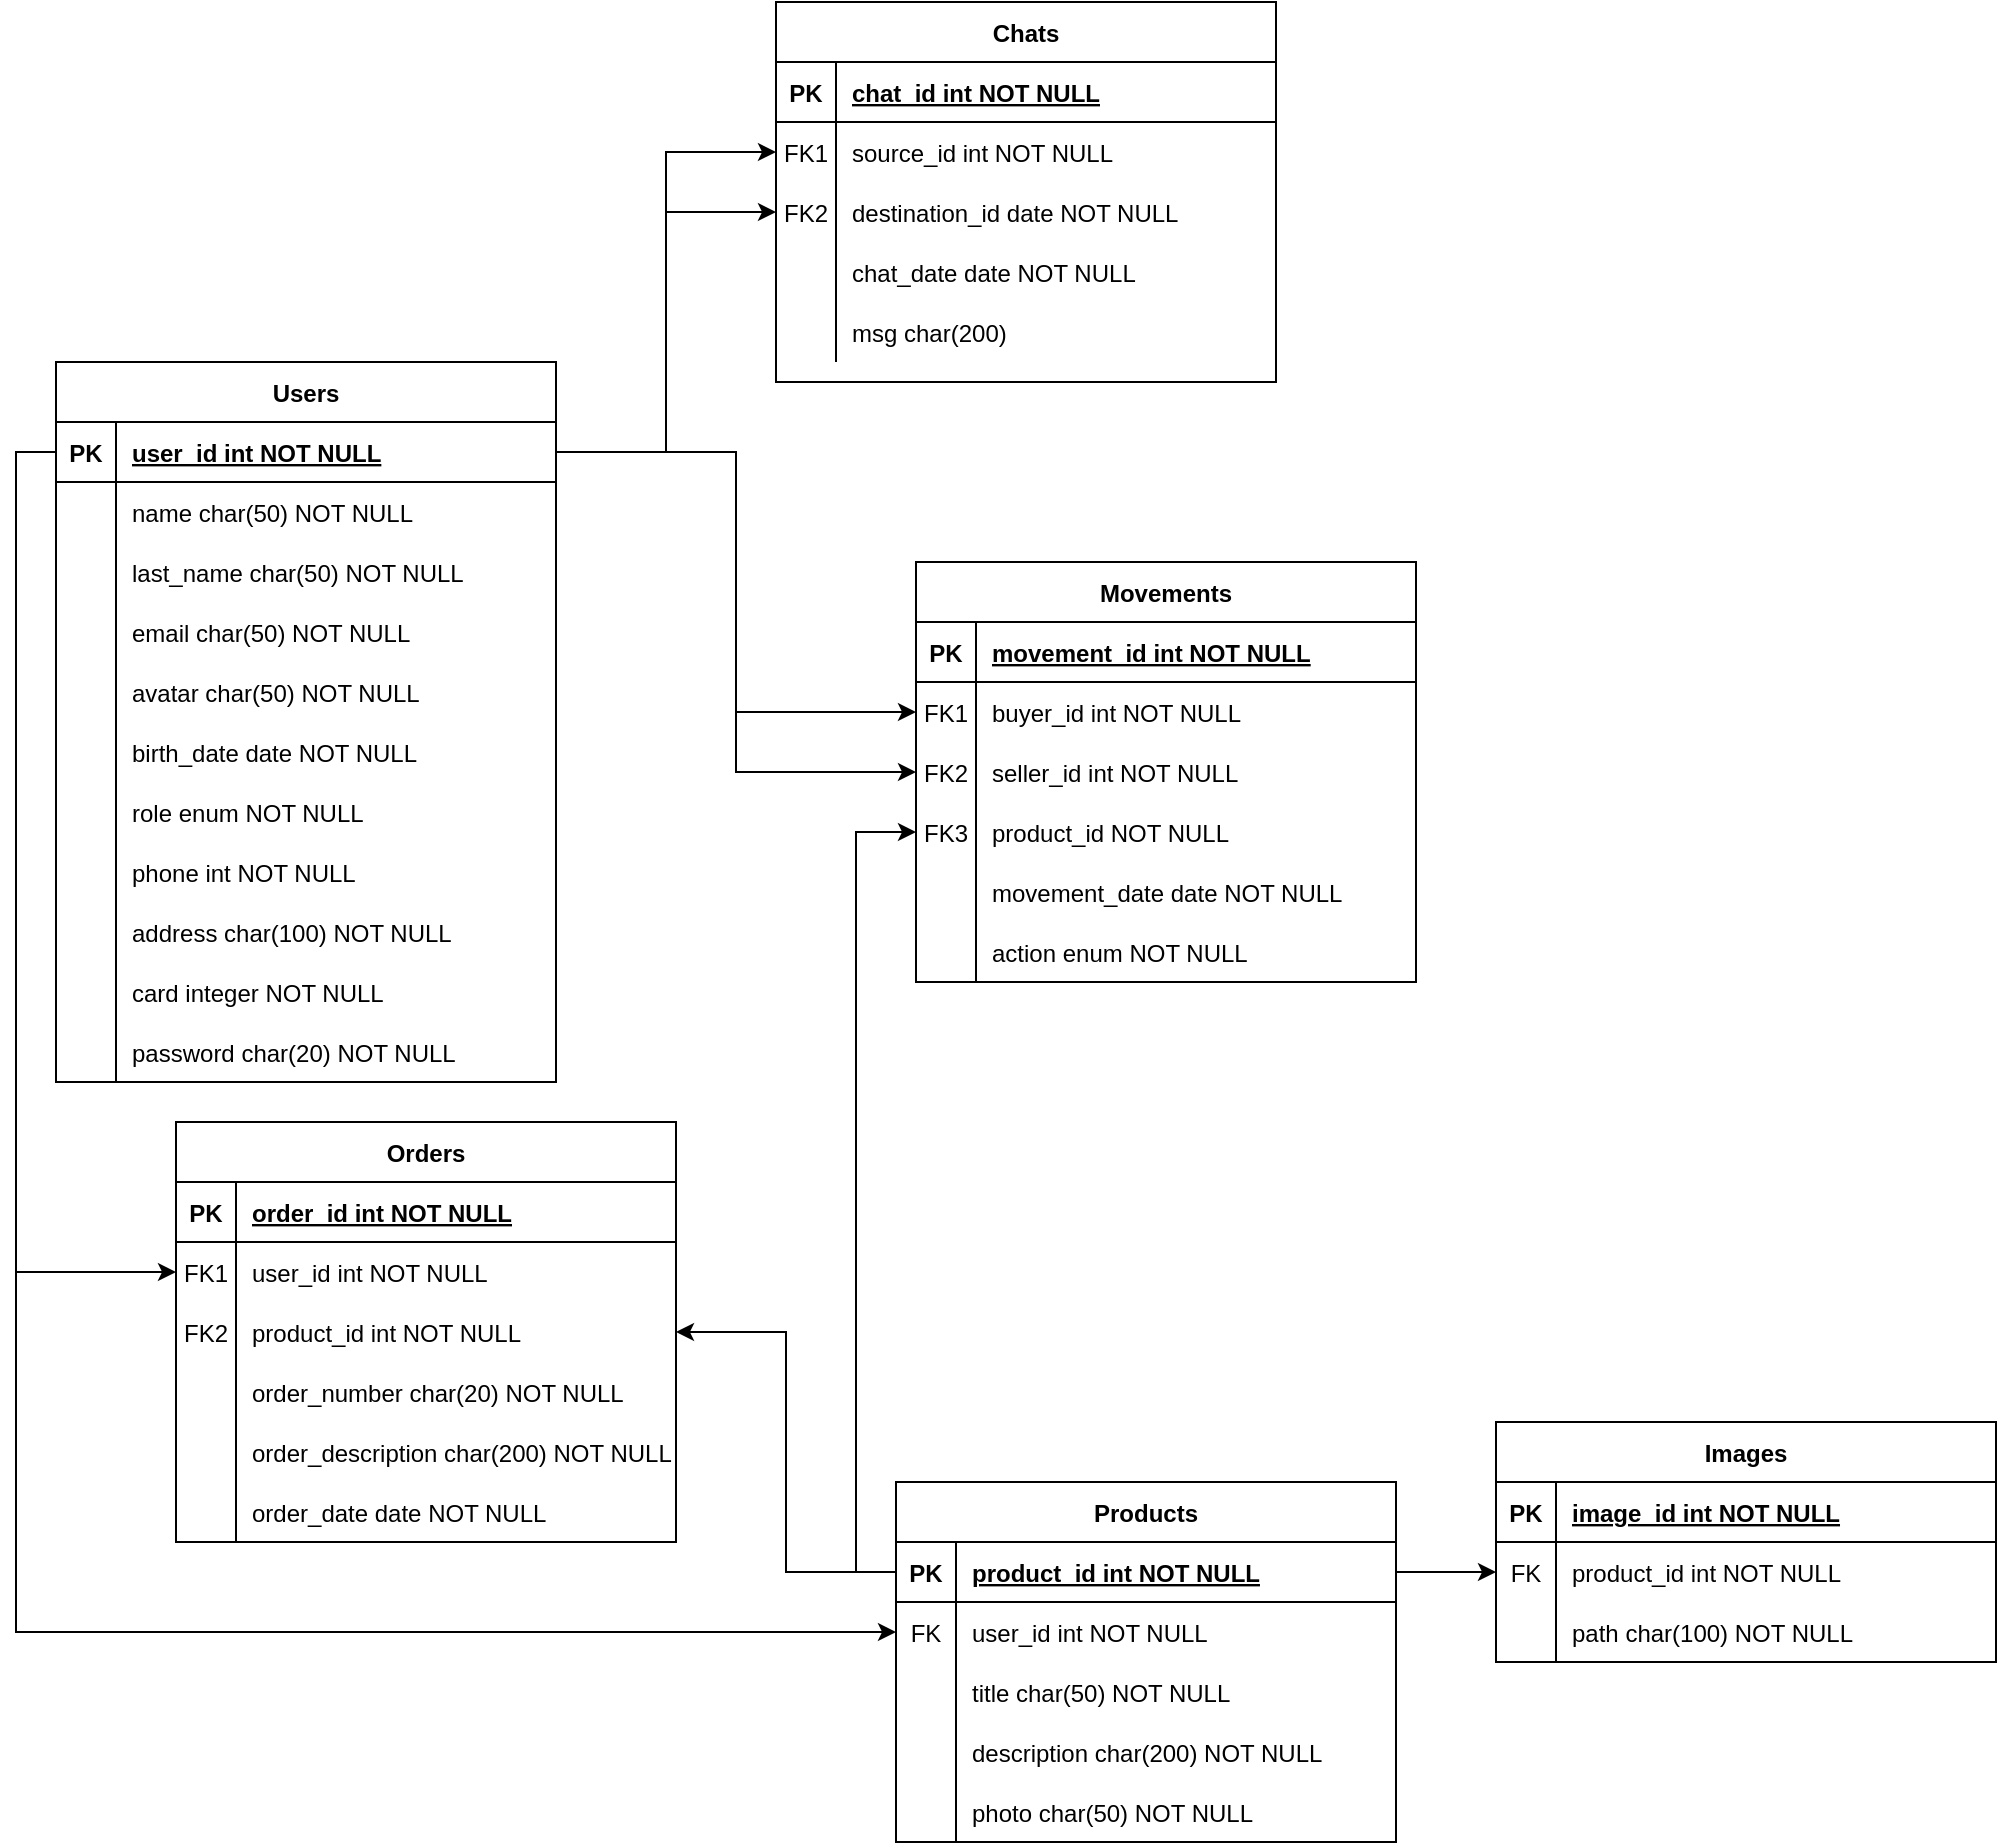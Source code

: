 <mxfile version="14.2.4" type="device"><diagram id="R2lEEEUBdFMjLlhIrx00" name="Page-1"><mxGraphModel dx="1323" dy="659" grid="1" gridSize="10" guides="1" tooltips="1" connect="1" arrows="1" fold="1" page="1" pageScale="1" pageWidth="850" pageHeight="1100" math="0" shadow="0" extFonts="Permanent Marker^https://fonts.googleapis.com/css?family=Permanent+Marker"><root><mxCell id="0"/><mxCell id="1" parent="0"/><mxCell id="C-vyLk0tnHw3VtMMgP7b-2" value="Chats" style="shape=table;startSize=30;container=1;collapsible=1;childLayout=tableLayout;fixedRows=1;rowLines=0;fontStyle=1;align=center;resizeLast=1;" parent="1" vertex="1"><mxGeometry x="400" y="70" width="250" height="190" as="geometry"/></mxCell><mxCell id="C-vyLk0tnHw3VtMMgP7b-3" value="" style="shape=partialRectangle;collapsible=0;dropTarget=0;pointerEvents=0;fillColor=none;points=[[0,0.5],[1,0.5]];portConstraint=eastwest;top=0;left=0;right=0;bottom=1;" parent="C-vyLk0tnHw3VtMMgP7b-2" vertex="1"><mxGeometry y="30" width="250" height="30" as="geometry"/></mxCell><mxCell id="C-vyLk0tnHw3VtMMgP7b-4" value="PK" style="shape=partialRectangle;overflow=hidden;connectable=0;fillColor=none;top=0;left=0;bottom=0;right=0;fontStyle=1;" parent="C-vyLk0tnHw3VtMMgP7b-3" vertex="1"><mxGeometry width="30" height="30" as="geometry"/></mxCell><mxCell id="C-vyLk0tnHw3VtMMgP7b-5" value="chat_id int NOT NULL " style="shape=partialRectangle;overflow=hidden;connectable=0;fillColor=none;top=0;left=0;bottom=0;right=0;align=left;spacingLeft=6;fontStyle=5;" parent="C-vyLk0tnHw3VtMMgP7b-3" vertex="1"><mxGeometry x="30" width="220" height="30" as="geometry"/></mxCell><mxCell id="C-vyLk0tnHw3VtMMgP7b-6" value="" style="shape=partialRectangle;collapsible=0;dropTarget=0;pointerEvents=0;fillColor=none;points=[[0,0.5],[1,0.5]];portConstraint=eastwest;top=0;left=0;right=0;bottom=0;" parent="C-vyLk0tnHw3VtMMgP7b-2" vertex="1"><mxGeometry y="60" width="250" height="30" as="geometry"/></mxCell><mxCell id="C-vyLk0tnHw3VtMMgP7b-7" value="FK1" style="shape=partialRectangle;overflow=hidden;connectable=0;fillColor=none;top=0;left=0;bottom=0;right=0;" parent="C-vyLk0tnHw3VtMMgP7b-6" vertex="1"><mxGeometry width="30" height="30" as="geometry"/></mxCell><mxCell id="C-vyLk0tnHw3VtMMgP7b-8" value="source_id int NOT NULL" style="shape=partialRectangle;overflow=hidden;connectable=0;fillColor=none;top=0;left=0;bottom=0;right=0;align=left;spacingLeft=6;" parent="C-vyLk0tnHw3VtMMgP7b-6" vertex="1"><mxGeometry x="30" width="220" height="30" as="geometry"/></mxCell><mxCell id="C-vyLk0tnHw3VtMMgP7b-9" value="" style="shape=partialRectangle;collapsible=0;dropTarget=0;pointerEvents=0;fillColor=none;points=[[0,0.5],[1,0.5]];portConstraint=eastwest;top=0;left=0;right=0;bottom=0;" parent="C-vyLk0tnHw3VtMMgP7b-2" vertex="1"><mxGeometry y="90" width="250" height="30" as="geometry"/></mxCell><mxCell id="C-vyLk0tnHw3VtMMgP7b-10" value="FK2" style="shape=partialRectangle;overflow=hidden;connectable=0;fillColor=none;top=0;left=0;bottom=0;right=0;" parent="C-vyLk0tnHw3VtMMgP7b-9" vertex="1"><mxGeometry width="30" height="30" as="geometry"/></mxCell><mxCell id="C-vyLk0tnHw3VtMMgP7b-11" value="destination_id date NOT NULL" style="shape=partialRectangle;overflow=hidden;connectable=0;fillColor=none;top=0;left=0;bottom=0;right=0;align=left;spacingLeft=6;" parent="C-vyLk0tnHw3VtMMgP7b-9" vertex="1"><mxGeometry x="30" width="220" height="30" as="geometry"/></mxCell><mxCell id="kDUEbpGGNXqmayILYHnM-14" style="shape=partialRectangle;collapsible=0;dropTarget=0;pointerEvents=0;fillColor=none;points=[[0,0.5],[1,0.5]];portConstraint=eastwest;top=0;left=0;right=0;bottom=0;" parent="C-vyLk0tnHw3VtMMgP7b-2" vertex="1"><mxGeometry y="120" width="250" height="30" as="geometry"/></mxCell><mxCell id="kDUEbpGGNXqmayILYHnM-15" style="shape=partialRectangle;overflow=hidden;connectable=0;fillColor=none;top=0;left=0;bottom=0;right=0;" parent="kDUEbpGGNXqmayILYHnM-14" vertex="1"><mxGeometry width="30" height="30" as="geometry"/></mxCell><mxCell id="kDUEbpGGNXqmayILYHnM-16" value="chat_date date NOT NULL" style="shape=partialRectangle;overflow=hidden;connectable=0;fillColor=none;top=0;left=0;bottom=0;right=0;align=left;spacingLeft=6;" parent="kDUEbpGGNXqmayILYHnM-14" vertex="1"><mxGeometry x="30" width="220" height="30" as="geometry"/></mxCell><mxCell id="kDUEbpGGNXqmayILYHnM-17" style="shape=partialRectangle;collapsible=0;dropTarget=0;pointerEvents=0;fillColor=none;points=[[0,0.5],[1,0.5]];portConstraint=eastwest;top=0;left=0;right=0;bottom=0;" parent="C-vyLk0tnHw3VtMMgP7b-2" vertex="1"><mxGeometry y="150" width="250" height="30" as="geometry"/></mxCell><mxCell id="kDUEbpGGNXqmayILYHnM-18" style="shape=partialRectangle;overflow=hidden;connectable=0;fillColor=none;top=0;left=0;bottom=0;right=0;" parent="kDUEbpGGNXqmayILYHnM-17" vertex="1"><mxGeometry width="30" height="30" as="geometry"/></mxCell><mxCell id="kDUEbpGGNXqmayILYHnM-19" value="msg char(200)" style="shape=partialRectangle;overflow=hidden;connectable=0;fillColor=none;top=0;left=0;bottom=0;right=0;align=left;spacingLeft=6;" parent="kDUEbpGGNXqmayILYHnM-17" vertex="1"><mxGeometry x="30" width="220" height="30" as="geometry"/></mxCell><mxCell id="C-vyLk0tnHw3VtMMgP7b-23" value="Users" style="shape=table;startSize=30;container=1;collapsible=1;childLayout=tableLayout;fixedRows=1;rowLines=0;fontStyle=1;align=center;resizeLast=1;" parent="1" vertex="1"><mxGeometry x="40" y="250" width="250" height="360" as="geometry"/></mxCell><mxCell id="C-vyLk0tnHw3VtMMgP7b-24" value="" style="shape=partialRectangle;collapsible=0;dropTarget=0;pointerEvents=0;fillColor=none;points=[[0,0.5],[1,0.5]];portConstraint=eastwest;top=0;left=0;right=0;bottom=1;" parent="C-vyLk0tnHw3VtMMgP7b-23" vertex="1"><mxGeometry y="30" width="250" height="30" as="geometry"/></mxCell><mxCell id="C-vyLk0tnHw3VtMMgP7b-25" value="PK" style="shape=partialRectangle;overflow=hidden;connectable=0;fillColor=none;top=0;left=0;bottom=0;right=0;fontStyle=1;" parent="C-vyLk0tnHw3VtMMgP7b-24" vertex="1"><mxGeometry width="30" height="30" as="geometry"/></mxCell><mxCell id="C-vyLk0tnHw3VtMMgP7b-26" value="user_id int NOT NULL " style="shape=partialRectangle;overflow=hidden;connectable=0;fillColor=none;top=0;left=0;bottom=0;right=0;align=left;spacingLeft=6;fontStyle=5;" parent="C-vyLk0tnHw3VtMMgP7b-24" vertex="1"><mxGeometry x="30" width="220" height="30" as="geometry"/></mxCell><mxCell id="C-vyLk0tnHw3VtMMgP7b-27" value="" style="shape=partialRectangle;collapsible=0;dropTarget=0;pointerEvents=0;fillColor=none;points=[[0,0.5],[1,0.5]];portConstraint=eastwest;top=0;left=0;right=0;bottom=0;" parent="C-vyLk0tnHw3VtMMgP7b-23" vertex="1"><mxGeometry y="60" width="250" height="30" as="geometry"/></mxCell><mxCell id="C-vyLk0tnHw3VtMMgP7b-28" value="" style="shape=partialRectangle;overflow=hidden;connectable=0;fillColor=none;top=0;left=0;bottom=0;right=0;" parent="C-vyLk0tnHw3VtMMgP7b-27" vertex="1"><mxGeometry width="30" height="30" as="geometry"/></mxCell><mxCell id="C-vyLk0tnHw3VtMMgP7b-29" value="name char(50) NOT NULL" style="shape=partialRectangle;overflow=hidden;connectable=0;fillColor=none;top=0;left=0;bottom=0;right=0;align=left;spacingLeft=6;" parent="C-vyLk0tnHw3VtMMgP7b-27" vertex="1"><mxGeometry x="30" width="220" height="30" as="geometry"/></mxCell><mxCell id="kDUEbpGGNXqmayILYHnM-2" style="shape=partialRectangle;collapsible=0;dropTarget=0;pointerEvents=0;fillColor=none;points=[[0,0.5],[1,0.5]];portConstraint=eastwest;top=0;left=0;right=0;bottom=0;" parent="C-vyLk0tnHw3VtMMgP7b-23" vertex="1"><mxGeometry y="90" width="250" height="30" as="geometry"/></mxCell><mxCell id="kDUEbpGGNXqmayILYHnM-3" style="shape=partialRectangle;overflow=hidden;connectable=0;fillColor=none;top=0;left=0;bottom=0;right=0;" parent="kDUEbpGGNXqmayILYHnM-2" vertex="1"><mxGeometry width="30" height="30" as="geometry"/></mxCell><mxCell id="kDUEbpGGNXqmayILYHnM-4" value="last_name char(50) NOT NULL" style="shape=partialRectangle;overflow=hidden;connectable=0;fillColor=none;top=0;left=0;bottom=0;right=0;align=left;spacingLeft=6;" parent="kDUEbpGGNXqmayILYHnM-2" vertex="1"><mxGeometry x="30" width="220" height="30" as="geometry"/></mxCell><mxCell id="kDUEbpGGNXqmayILYHnM-5" style="shape=partialRectangle;collapsible=0;dropTarget=0;pointerEvents=0;fillColor=none;points=[[0,0.5],[1,0.5]];portConstraint=eastwest;top=0;left=0;right=0;bottom=0;" parent="C-vyLk0tnHw3VtMMgP7b-23" vertex="1"><mxGeometry y="120" width="250" height="30" as="geometry"/></mxCell><mxCell id="kDUEbpGGNXqmayILYHnM-6" style="shape=partialRectangle;overflow=hidden;connectable=0;fillColor=none;top=0;left=0;bottom=0;right=0;" parent="kDUEbpGGNXqmayILYHnM-5" vertex="1"><mxGeometry width="30" height="30" as="geometry"/></mxCell><mxCell id="kDUEbpGGNXqmayILYHnM-7" value="email char(50) NOT NULL" style="shape=partialRectangle;overflow=hidden;connectable=0;fillColor=none;top=0;left=0;bottom=0;right=0;align=left;spacingLeft=6;" parent="kDUEbpGGNXqmayILYHnM-5" vertex="1"><mxGeometry x="30" width="220" height="30" as="geometry"/></mxCell><mxCell id="kDUEbpGGNXqmayILYHnM-8" style="shape=partialRectangle;collapsible=0;dropTarget=0;pointerEvents=0;fillColor=none;points=[[0,0.5],[1,0.5]];portConstraint=eastwest;top=0;left=0;right=0;bottom=0;" parent="C-vyLk0tnHw3VtMMgP7b-23" vertex="1"><mxGeometry y="150" width="250" height="30" as="geometry"/></mxCell><mxCell id="kDUEbpGGNXqmayILYHnM-9" style="shape=partialRectangle;overflow=hidden;connectable=0;fillColor=none;top=0;left=0;bottom=0;right=0;" parent="kDUEbpGGNXqmayILYHnM-8" vertex="1"><mxGeometry width="30" height="30" as="geometry"/></mxCell><mxCell id="kDUEbpGGNXqmayILYHnM-10" value="avatar char(50) NOT NULL" style="shape=partialRectangle;overflow=hidden;connectable=0;fillColor=none;top=0;left=0;bottom=0;right=0;align=left;spacingLeft=6;" parent="kDUEbpGGNXqmayILYHnM-8" vertex="1"><mxGeometry x="30" width="220" height="30" as="geometry"/></mxCell><mxCell id="kDUEbpGGNXqmayILYHnM-11" style="shape=partialRectangle;collapsible=0;dropTarget=0;pointerEvents=0;fillColor=none;points=[[0,0.5],[1,0.5]];portConstraint=eastwest;top=0;left=0;right=0;bottom=0;" parent="C-vyLk0tnHw3VtMMgP7b-23" vertex="1"><mxGeometry y="180" width="250" height="30" as="geometry"/></mxCell><mxCell id="kDUEbpGGNXqmayILYHnM-12" style="shape=partialRectangle;overflow=hidden;connectable=0;fillColor=none;top=0;left=0;bottom=0;right=0;" parent="kDUEbpGGNXqmayILYHnM-11" vertex="1"><mxGeometry width="30" height="30" as="geometry"/></mxCell><mxCell id="kDUEbpGGNXqmayILYHnM-13" value="birth_date date NOT NULL" style="shape=partialRectangle;overflow=hidden;connectable=0;fillColor=none;top=0;left=0;bottom=0;right=0;align=left;spacingLeft=6;" parent="kDUEbpGGNXqmayILYHnM-11" vertex="1"><mxGeometry x="30" width="220" height="30" as="geometry"/></mxCell><mxCell id="BR63facf-EfIwA4CWEsj-1" style="shape=partialRectangle;collapsible=0;dropTarget=0;pointerEvents=0;fillColor=none;points=[[0,0.5],[1,0.5]];portConstraint=eastwest;top=0;left=0;right=0;bottom=0;" parent="C-vyLk0tnHw3VtMMgP7b-23" vertex="1"><mxGeometry y="210" width="250" height="30" as="geometry"/></mxCell><mxCell id="BR63facf-EfIwA4CWEsj-2" style="shape=partialRectangle;overflow=hidden;connectable=0;fillColor=none;top=0;left=0;bottom=0;right=0;" parent="BR63facf-EfIwA4CWEsj-1" vertex="1"><mxGeometry width="30" height="30" as="geometry"/></mxCell><mxCell id="BR63facf-EfIwA4CWEsj-3" value="role enum NOT NULL" style="shape=partialRectangle;overflow=hidden;connectable=0;fillColor=none;top=0;left=0;bottom=0;right=0;align=left;spacingLeft=6;" parent="BR63facf-EfIwA4CWEsj-1" vertex="1"><mxGeometry x="30" width="220" height="30" as="geometry"/></mxCell><mxCell id="BR63facf-EfIwA4CWEsj-4" style="shape=partialRectangle;collapsible=0;dropTarget=0;pointerEvents=0;fillColor=none;points=[[0,0.5],[1,0.5]];portConstraint=eastwest;top=0;left=0;right=0;bottom=0;" parent="C-vyLk0tnHw3VtMMgP7b-23" vertex="1"><mxGeometry y="240" width="250" height="30" as="geometry"/></mxCell><mxCell id="BR63facf-EfIwA4CWEsj-5" style="shape=partialRectangle;overflow=hidden;connectable=0;fillColor=none;top=0;left=0;bottom=0;right=0;" parent="BR63facf-EfIwA4CWEsj-4" vertex="1"><mxGeometry width="30" height="30" as="geometry"/></mxCell><mxCell id="BR63facf-EfIwA4CWEsj-6" value="phone int NOT NULL" style="shape=partialRectangle;overflow=hidden;connectable=0;fillColor=none;top=0;left=0;bottom=0;right=0;align=left;spacingLeft=6;" parent="BR63facf-EfIwA4CWEsj-4" vertex="1"><mxGeometry x="30" width="220" height="30" as="geometry"/></mxCell><mxCell id="BR63facf-EfIwA4CWEsj-7" style="shape=partialRectangle;collapsible=0;dropTarget=0;pointerEvents=0;fillColor=none;points=[[0,0.5],[1,0.5]];portConstraint=eastwest;top=0;left=0;right=0;bottom=0;" parent="C-vyLk0tnHw3VtMMgP7b-23" vertex="1"><mxGeometry y="270" width="250" height="30" as="geometry"/></mxCell><mxCell id="BR63facf-EfIwA4CWEsj-8" style="shape=partialRectangle;overflow=hidden;connectable=0;fillColor=none;top=0;left=0;bottom=0;right=0;" parent="BR63facf-EfIwA4CWEsj-7" vertex="1"><mxGeometry width="30" height="30" as="geometry"/></mxCell><mxCell id="BR63facf-EfIwA4CWEsj-9" value="address char(100) NOT NULL" style="shape=partialRectangle;overflow=hidden;connectable=0;fillColor=none;top=0;left=0;bottom=0;right=0;align=left;spacingLeft=6;" parent="BR63facf-EfIwA4CWEsj-7" vertex="1"><mxGeometry x="30" width="220" height="30" as="geometry"/></mxCell><mxCell id="BR63facf-EfIwA4CWEsj-10" style="shape=partialRectangle;collapsible=0;dropTarget=0;pointerEvents=0;fillColor=none;points=[[0,0.5],[1,0.5]];portConstraint=eastwest;top=0;left=0;right=0;bottom=0;" parent="C-vyLk0tnHw3VtMMgP7b-23" vertex="1"><mxGeometry y="300" width="250" height="30" as="geometry"/></mxCell><mxCell id="BR63facf-EfIwA4CWEsj-11" style="shape=partialRectangle;overflow=hidden;connectable=0;fillColor=none;top=0;left=0;bottom=0;right=0;" parent="BR63facf-EfIwA4CWEsj-10" vertex="1"><mxGeometry width="30" height="30" as="geometry"/></mxCell><mxCell id="BR63facf-EfIwA4CWEsj-12" value="card integer NOT NULL" style="shape=partialRectangle;overflow=hidden;connectable=0;fillColor=none;top=0;left=0;bottom=0;right=0;align=left;spacingLeft=6;" parent="BR63facf-EfIwA4CWEsj-10" vertex="1"><mxGeometry x="30" width="220" height="30" as="geometry"/></mxCell><mxCell id="KgEcl9S__3e7WQFZDX-K-1" style="shape=partialRectangle;collapsible=0;dropTarget=0;pointerEvents=0;fillColor=none;points=[[0,0.5],[1,0.5]];portConstraint=eastwest;top=0;left=0;right=0;bottom=0;" parent="C-vyLk0tnHw3VtMMgP7b-23" vertex="1"><mxGeometry y="330" width="250" height="30" as="geometry"/></mxCell><mxCell id="KgEcl9S__3e7WQFZDX-K-2" style="shape=partialRectangle;overflow=hidden;connectable=0;fillColor=none;top=0;left=0;bottom=0;right=0;" parent="KgEcl9S__3e7WQFZDX-K-1" vertex="1"><mxGeometry width="30" height="30" as="geometry"/></mxCell><mxCell id="KgEcl9S__3e7WQFZDX-K-3" value="password char(20) NOT NULL" style="shape=partialRectangle;overflow=hidden;connectable=0;fillColor=none;top=0;left=0;bottom=0;right=0;align=left;spacingLeft=6;" parent="KgEcl9S__3e7WQFZDX-K-1" vertex="1"><mxGeometry x="30" width="220" height="30" as="geometry"/></mxCell><mxCell id="kDUEbpGGNXqmayILYHnM-20" value="Orders" style="shape=table;startSize=30;container=1;collapsible=1;childLayout=tableLayout;fixedRows=1;rowLines=0;fontStyle=1;align=center;resizeLast=1;" parent="1" vertex="1"><mxGeometry x="100" y="630" width="250" height="210" as="geometry"/></mxCell><mxCell id="kDUEbpGGNXqmayILYHnM-21" value="" style="shape=partialRectangle;collapsible=0;dropTarget=0;pointerEvents=0;fillColor=none;points=[[0,0.5],[1,0.5]];portConstraint=eastwest;top=0;left=0;right=0;bottom=1;" parent="kDUEbpGGNXqmayILYHnM-20" vertex="1"><mxGeometry y="30" width="250" height="30" as="geometry"/></mxCell><mxCell id="kDUEbpGGNXqmayILYHnM-22" value="PK" style="shape=partialRectangle;overflow=hidden;connectable=0;fillColor=none;top=0;left=0;bottom=0;right=0;fontStyle=1;" parent="kDUEbpGGNXqmayILYHnM-21" vertex="1"><mxGeometry width="30" height="30" as="geometry"/></mxCell><mxCell id="kDUEbpGGNXqmayILYHnM-23" value="order_id int NOT NULL " style="shape=partialRectangle;overflow=hidden;connectable=0;fillColor=none;top=0;left=0;bottom=0;right=0;align=left;spacingLeft=6;fontStyle=5;" parent="kDUEbpGGNXqmayILYHnM-21" vertex="1"><mxGeometry x="30" width="220" height="30" as="geometry"/></mxCell><mxCell id="kDUEbpGGNXqmayILYHnM-24" value="" style="shape=partialRectangle;collapsible=0;dropTarget=0;pointerEvents=0;fillColor=none;points=[[0,0.5],[1,0.5]];portConstraint=eastwest;top=0;left=0;right=0;bottom=0;" parent="kDUEbpGGNXqmayILYHnM-20" vertex="1"><mxGeometry y="60" width="250" height="30" as="geometry"/></mxCell><mxCell id="kDUEbpGGNXqmayILYHnM-25" value="FK1" style="shape=partialRectangle;overflow=hidden;connectable=0;fillColor=none;top=0;left=0;bottom=0;right=0;" parent="kDUEbpGGNXqmayILYHnM-24" vertex="1"><mxGeometry width="30" height="30" as="geometry"/></mxCell><mxCell id="kDUEbpGGNXqmayILYHnM-26" value="user_id int NOT NULL" style="shape=partialRectangle;overflow=hidden;connectable=0;fillColor=none;top=0;left=0;bottom=0;right=0;align=left;spacingLeft=6;" parent="kDUEbpGGNXqmayILYHnM-24" vertex="1"><mxGeometry x="30" width="220" height="30" as="geometry"/></mxCell><mxCell id="kDUEbpGGNXqmayILYHnM-27" style="shape=partialRectangle;collapsible=0;dropTarget=0;pointerEvents=0;fillColor=none;points=[[0,0.5],[1,0.5]];portConstraint=eastwest;top=0;left=0;right=0;bottom=0;" parent="kDUEbpGGNXqmayILYHnM-20" vertex="1"><mxGeometry y="90" width="250" height="30" as="geometry"/></mxCell><mxCell id="kDUEbpGGNXqmayILYHnM-28" value="FK2" style="shape=partialRectangle;overflow=hidden;connectable=0;fillColor=none;top=0;left=0;bottom=0;right=0;" parent="kDUEbpGGNXqmayILYHnM-27" vertex="1"><mxGeometry width="30" height="30" as="geometry"/></mxCell><mxCell id="kDUEbpGGNXqmayILYHnM-29" value="product_id int NOT NULL" style="shape=partialRectangle;overflow=hidden;connectable=0;fillColor=none;top=0;left=0;bottom=0;right=0;align=left;spacingLeft=6;" parent="kDUEbpGGNXqmayILYHnM-27" vertex="1"><mxGeometry x="30" width="220" height="30" as="geometry"/></mxCell><mxCell id="kDUEbpGGNXqmayILYHnM-30" style="shape=partialRectangle;collapsible=0;dropTarget=0;pointerEvents=0;fillColor=none;points=[[0,0.5],[1,0.5]];portConstraint=eastwest;top=0;left=0;right=0;bottom=0;" parent="kDUEbpGGNXqmayILYHnM-20" vertex="1"><mxGeometry y="120" width="250" height="30" as="geometry"/></mxCell><mxCell id="kDUEbpGGNXqmayILYHnM-31" style="shape=partialRectangle;overflow=hidden;connectable=0;fillColor=none;top=0;left=0;bottom=0;right=0;" parent="kDUEbpGGNXqmayILYHnM-30" vertex="1"><mxGeometry width="30" height="30" as="geometry"/></mxCell><mxCell id="kDUEbpGGNXqmayILYHnM-32" value="order_number char(20) NOT NULL" style="shape=partialRectangle;overflow=hidden;connectable=0;fillColor=none;top=0;left=0;bottom=0;right=0;align=left;spacingLeft=6;" parent="kDUEbpGGNXqmayILYHnM-30" vertex="1"><mxGeometry x="30" width="220" height="30" as="geometry"/></mxCell><mxCell id="kDUEbpGGNXqmayILYHnM-33" style="shape=partialRectangle;collapsible=0;dropTarget=0;pointerEvents=0;fillColor=none;points=[[0,0.5],[1,0.5]];portConstraint=eastwest;top=0;left=0;right=0;bottom=0;" parent="kDUEbpGGNXqmayILYHnM-20" vertex="1"><mxGeometry y="150" width="250" height="30" as="geometry"/></mxCell><mxCell id="kDUEbpGGNXqmayILYHnM-34" style="shape=partialRectangle;overflow=hidden;connectable=0;fillColor=none;top=0;left=0;bottom=0;right=0;" parent="kDUEbpGGNXqmayILYHnM-33" vertex="1"><mxGeometry width="30" height="30" as="geometry"/></mxCell><mxCell id="kDUEbpGGNXqmayILYHnM-35" value="order_description char(200) NOT NULL" style="shape=partialRectangle;overflow=hidden;connectable=0;fillColor=none;top=0;left=0;bottom=0;right=0;align=left;spacingLeft=6;" parent="kDUEbpGGNXqmayILYHnM-33" vertex="1"><mxGeometry x="30" width="220" height="30" as="geometry"/></mxCell><mxCell id="kDUEbpGGNXqmayILYHnM-36" style="shape=partialRectangle;collapsible=0;dropTarget=0;pointerEvents=0;fillColor=none;points=[[0,0.5],[1,0.5]];portConstraint=eastwest;top=0;left=0;right=0;bottom=0;" parent="kDUEbpGGNXqmayILYHnM-20" vertex="1"><mxGeometry y="180" width="250" height="30" as="geometry"/></mxCell><mxCell id="kDUEbpGGNXqmayILYHnM-37" style="shape=partialRectangle;overflow=hidden;connectable=0;fillColor=none;top=0;left=0;bottom=0;right=0;" parent="kDUEbpGGNXqmayILYHnM-36" vertex="1"><mxGeometry width="30" height="30" as="geometry"/></mxCell><mxCell id="kDUEbpGGNXqmayILYHnM-38" value="order_date date NOT NULL" style="shape=partialRectangle;overflow=hidden;connectable=0;fillColor=none;top=0;left=0;bottom=0;right=0;align=left;spacingLeft=6;" parent="kDUEbpGGNXqmayILYHnM-36" vertex="1"><mxGeometry x="30" width="220" height="30" as="geometry"/></mxCell><mxCell id="kDUEbpGGNXqmayILYHnM-39" value="Products" style="shape=table;startSize=30;container=1;collapsible=1;childLayout=tableLayout;fixedRows=1;rowLines=0;fontStyle=1;align=center;resizeLast=1;" parent="1" vertex="1"><mxGeometry x="460" y="810" width="250" height="180" as="geometry"/></mxCell><mxCell id="kDUEbpGGNXqmayILYHnM-40" value="" style="shape=partialRectangle;collapsible=0;dropTarget=0;pointerEvents=0;fillColor=none;points=[[0,0.5],[1,0.5]];portConstraint=eastwest;top=0;left=0;right=0;bottom=1;" parent="kDUEbpGGNXqmayILYHnM-39" vertex="1"><mxGeometry y="30" width="250" height="30" as="geometry"/></mxCell><mxCell id="kDUEbpGGNXqmayILYHnM-41" value="PK" style="shape=partialRectangle;overflow=hidden;connectable=0;fillColor=none;top=0;left=0;bottom=0;right=0;fontStyle=1;" parent="kDUEbpGGNXqmayILYHnM-40" vertex="1"><mxGeometry width="30" height="30" as="geometry"/></mxCell><mxCell id="kDUEbpGGNXqmayILYHnM-42" value="product_id int NOT NULL " style="shape=partialRectangle;overflow=hidden;connectable=0;fillColor=none;top=0;left=0;bottom=0;right=0;align=left;spacingLeft=6;fontStyle=5;" parent="kDUEbpGGNXqmayILYHnM-40" vertex="1"><mxGeometry x="30" width="220" height="30" as="geometry"/></mxCell><mxCell id="kDUEbpGGNXqmayILYHnM-43" value="" style="shape=partialRectangle;collapsible=0;dropTarget=0;pointerEvents=0;fillColor=none;points=[[0,0.5],[1,0.5]];portConstraint=eastwest;top=0;left=0;right=0;bottom=0;" parent="kDUEbpGGNXqmayILYHnM-39" vertex="1"><mxGeometry y="60" width="250" height="30" as="geometry"/></mxCell><mxCell id="kDUEbpGGNXqmayILYHnM-44" value="FK" style="shape=partialRectangle;overflow=hidden;connectable=0;fillColor=none;top=0;left=0;bottom=0;right=0;" parent="kDUEbpGGNXqmayILYHnM-43" vertex="1"><mxGeometry width="30" height="30" as="geometry"/></mxCell><mxCell id="kDUEbpGGNXqmayILYHnM-45" value="user_id int NOT NULL" style="shape=partialRectangle;overflow=hidden;connectable=0;fillColor=none;top=0;left=0;bottom=0;right=0;align=left;spacingLeft=6;" parent="kDUEbpGGNXqmayILYHnM-43" vertex="1"><mxGeometry x="30" width="220" height="30" as="geometry"/></mxCell><mxCell id="kDUEbpGGNXqmayILYHnM-46" style="shape=partialRectangle;collapsible=0;dropTarget=0;pointerEvents=0;fillColor=none;points=[[0,0.5],[1,0.5]];portConstraint=eastwest;top=0;left=0;right=0;bottom=0;" parent="kDUEbpGGNXqmayILYHnM-39" vertex="1"><mxGeometry y="90" width="250" height="30" as="geometry"/></mxCell><mxCell id="kDUEbpGGNXqmayILYHnM-47" style="shape=partialRectangle;overflow=hidden;connectable=0;fillColor=none;top=0;left=0;bottom=0;right=0;" parent="kDUEbpGGNXqmayILYHnM-46" vertex="1"><mxGeometry width="30" height="30" as="geometry"/></mxCell><mxCell id="kDUEbpGGNXqmayILYHnM-48" value="title char(50) NOT NULL" style="shape=partialRectangle;overflow=hidden;connectable=0;fillColor=none;top=0;left=0;bottom=0;right=0;align=left;spacingLeft=6;" parent="kDUEbpGGNXqmayILYHnM-46" vertex="1"><mxGeometry x="30" width="220" height="30" as="geometry"/></mxCell><mxCell id="kDUEbpGGNXqmayILYHnM-49" style="shape=partialRectangle;collapsible=0;dropTarget=0;pointerEvents=0;fillColor=none;points=[[0,0.5],[1,0.5]];portConstraint=eastwest;top=0;left=0;right=0;bottom=0;" parent="kDUEbpGGNXqmayILYHnM-39" vertex="1"><mxGeometry y="120" width="250" height="30" as="geometry"/></mxCell><mxCell id="kDUEbpGGNXqmayILYHnM-50" style="shape=partialRectangle;overflow=hidden;connectable=0;fillColor=none;top=0;left=0;bottom=0;right=0;" parent="kDUEbpGGNXqmayILYHnM-49" vertex="1"><mxGeometry width="30" height="30" as="geometry"/></mxCell><mxCell id="kDUEbpGGNXqmayILYHnM-51" value="description char(200) NOT NULL" style="shape=partialRectangle;overflow=hidden;connectable=0;fillColor=none;top=0;left=0;bottom=0;right=0;align=left;spacingLeft=6;" parent="kDUEbpGGNXqmayILYHnM-49" vertex="1"><mxGeometry x="30" width="220" height="30" as="geometry"/></mxCell><mxCell id="kDUEbpGGNXqmayILYHnM-52" style="shape=partialRectangle;collapsible=0;dropTarget=0;pointerEvents=0;fillColor=none;points=[[0,0.5],[1,0.5]];portConstraint=eastwest;top=0;left=0;right=0;bottom=0;" parent="kDUEbpGGNXqmayILYHnM-39" vertex="1"><mxGeometry y="150" width="250" height="30" as="geometry"/></mxCell><mxCell id="kDUEbpGGNXqmayILYHnM-53" style="shape=partialRectangle;overflow=hidden;connectable=0;fillColor=none;top=0;left=0;bottom=0;right=0;" parent="kDUEbpGGNXqmayILYHnM-52" vertex="1"><mxGeometry width="30" height="30" as="geometry"/></mxCell><mxCell id="kDUEbpGGNXqmayILYHnM-54" value="photo char(50) NOT NULL" style="shape=partialRectangle;overflow=hidden;connectable=0;fillColor=none;top=0;left=0;bottom=0;right=0;align=left;spacingLeft=6;" parent="kDUEbpGGNXqmayILYHnM-52" vertex="1"><mxGeometry x="30" width="220" height="30" as="geometry"/></mxCell><mxCell id="kDUEbpGGNXqmayILYHnM-58" value="Movements" style="shape=table;startSize=30;container=1;collapsible=1;childLayout=tableLayout;fixedRows=1;rowLines=0;fontStyle=1;align=center;resizeLast=1;" parent="1" vertex="1"><mxGeometry x="470" y="350" width="250" height="210" as="geometry"/></mxCell><mxCell id="kDUEbpGGNXqmayILYHnM-59" value="" style="shape=partialRectangle;collapsible=0;dropTarget=0;pointerEvents=0;fillColor=none;points=[[0,0.5],[1,0.5]];portConstraint=eastwest;top=0;left=0;right=0;bottom=1;" parent="kDUEbpGGNXqmayILYHnM-58" vertex="1"><mxGeometry y="30" width="250" height="30" as="geometry"/></mxCell><mxCell id="kDUEbpGGNXqmayILYHnM-60" value="PK" style="shape=partialRectangle;overflow=hidden;connectable=0;fillColor=none;top=0;left=0;bottom=0;right=0;fontStyle=1;" parent="kDUEbpGGNXqmayILYHnM-59" vertex="1"><mxGeometry width="30" height="30" as="geometry"/></mxCell><mxCell id="kDUEbpGGNXqmayILYHnM-61" value="movement_id int NOT NULL " style="shape=partialRectangle;overflow=hidden;connectable=0;fillColor=none;top=0;left=0;bottom=0;right=0;align=left;spacingLeft=6;fontStyle=5;" parent="kDUEbpGGNXqmayILYHnM-59" vertex="1"><mxGeometry x="30" width="220" height="30" as="geometry"/></mxCell><mxCell id="kDUEbpGGNXqmayILYHnM-62" value="" style="shape=partialRectangle;collapsible=0;dropTarget=0;pointerEvents=0;fillColor=none;points=[[0,0.5],[1,0.5]];portConstraint=eastwest;top=0;left=0;right=0;bottom=0;" parent="kDUEbpGGNXqmayILYHnM-58" vertex="1"><mxGeometry y="60" width="250" height="30" as="geometry"/></mxCell><mxCell id="kDUEbpGGNXqmayILYHnM-63" value="FK1" style="shape=partialRectangle;overflow=hidden;connectable=0;fillColor=none;top=0;left=0;bottom=0;right=0;" parent="kDUEbpGGNXqmayILYHnM-62" vertex="1"><mxGeometry width="30" height="30" as="geometry"/></mxCell><mxCell id="kDUEbpGGNXqmayILYHnM-64" value="buyer_id int NOT NULL" style="shape=partialRectangle;overflow=hidden;connectable=0;fillColor=none;top=0;left=0;bottom=0;right=0;align=left;spacingLeft=6;" parent="kDUEbpGGNXqmayILYHnM-62" vertex="1"><mxGeometry x="30" width="220" height="30" as="geometry"/></mxCell><mxCell id="kDUEbpGGNXqmayILYHnM-65" style="shape=partialRectangle;collapsible=0;dropTarget=0;pointerEvents=0;fillColor=none;points=[[0,0.5],[1,0.5]];portConstraint=eastwest;top=0;left=0;right=0;bottom=0;" parent="kDUEbpGGNXqmayILYHnM-58" vertex="1"><mxGeometry y="90" width="250" height="30" as="geometry"/></mxCell><mxCell id="kDUEbpGGNXqmayILYHnM-66" value="FK2" style="shape=partialRectangle;overflow=hidden;connectable=0;fillColor=none;top=0;left=0;bottom=0;right=0;" parent="kDUEbpGGNXqmayILYHnM-65" vertex="1"><mxGeometry width="30" height="30" as="geometry"/></mxCell><mxCell id="kDUEbpGGNXqmayILYHnM-67" value="seller_id int NOT NULL" style="shape=partialRectangle;overflow=hidden;connectable=0;fillColor=none;top=0;left=0;bottom=0;right=0;align=left;spacingLeft=6;" parent="kDUEbpGGNXqmayILYHnM-65" vertex="1"><mxGeometry x="30" width="220" height="30" as="geometry"/></mxCell><mxCell id="kDUEbpGGNXqmayILYHnM-68" style="shape=partialRectangle;collapsible=0;dropTarget=0;pointerEvents=0;fillColor=none;points=[[0,0.5],[1,0.5]];portConstraint=eastwest;top=0;left=0;right=0;bottom=0;" parent="kDUEbpGGNXqmayILYHnM-58" vertex="1"><mxGeometry y="120" width="250" height="30" as="geometry"/></mxCell><mxCell id="kDUEbpGGNXqmayILYHnM-69" value="FK3" style="shape=partialRectangle;overflow=hidden;connectable=0;fillColor=none;top=0;left=0;bottom=0;right=0;" parent="kDUEbpGGNXqmayILYHnM-68" vertex="1"><mxGeometry width="30" height="30" as="geometry"/></mxCell><mxCell id="kDUEbpGGNXqmayILYHnM-70" value="product_id NOT NULL" style="shape=partialRectangle;overflow=hidden;connectable=0;fillColor=none;top=0;left=0;bottom=0;right=0;align=left;spacingLeft=6;" parent="kDUEbpGGNXqmayILYHnM-68" vertex="1"><mxGeometry x="30" width="220" height="30" as="geometry"/></mxCell><mxCell id="kDUEbpGGNXqmayILYHnM-71" style="shape=partialRectangle;collapsible=0;dropTarget=0;pointerEvents=0;fillColor=none;points=[[0,0.5],[1,0.5]];portConstraint=eastwest;top=0;left=0;right=0;bottom=0;" parent="kDUEbpGGNXqmayILYHnM-58" vertex="1"><mxGeometry y="150" width="250" height="30" as="geometry"/></mxCell><mxCell id="kDUEbpGGNXqmayILYHnM-72" style="shape=partialRectangle;overflow=hidden;connectable=0;fillColor=none;top=0;left=0;bottom=0;right=0;" parent="kDUEbpGGNXqmayILYHnM-71" vertex="1"><mxGeometry width="30" height="30" as="geometry"/></mxCell><mxCell id="kDUEbpGGNXqmayILYHnM-73" value="movement_date date NOT NULL" style="shape=partialRectangle;overflow=hidden;connectable=0;fillColor=none;top=0;left=0;bottom=0;right=0;align=left;spacingLeft=6;" parent="kDUEbpGGNXqmayILYHnM-71" vertex="1"><mxGeometry x="30" width="220" height="30" as="geometry"/></mxCell><mxCell id="kDUEbpGGNXqmayILYHnM-75" style="shape=partialRectangle;collapsible=0;dropTarget=0;pointerEvents=0;fillColor=none;points=[[0,0.5],[1,0.5]];portConstraint=eastwest;top=0;left=0;right=0;bottom=0;" parent="kDUEbpGGNXqmayILYHnM-58" vertex="1"><mxGeometry y="180" width="250" height="30" as="geometry"/></mxCell><mxCell id="kDUEbpGGNXqmayILYHnM-76" style="shape=partialRectangle;overflow=hidden;connectable=0;fillColor=none;top=0;left=0;bottom=0;right=0;" parent="kDUEbpGGNXqmayILYHnM-75" vertex="1"><mxGeometry width="30" height="30" as="geometry"/></mxCell><mxCell id="kDUEbpGGNXqmayILYHnM-77" value="action enum NOT NULL" style="shape=partialRectangle;overflow=hidden;connectable=0;fillColor=none;top=0;left=0;bottom=0;right=0;align=left;spacingLeft=6;" parent="kDUEbpGGNXqmayILYHnM-75" vertex="1"><mxGeometry x="30" width="220" height="30" as="geometry"/></mxCell><mxCell id="kDUEbpGGNXqmayILYHnM-78" style="edgeStyle=orthogonalEdgeStyle;rounded=0;orthogonalLoop=1;jettySize=auto;html=1;exitX=1;exitY=0.5;exitDx=0;exitDy=0;entryX=0;entryY=0.5;entryDx=0;entryDy=0;" parent="1" source="C-vyLk0tnHw3VtMMgP7b-24" target="kDUEbpGGNXqmayILYHnM-62" edge="1"><mxGeometry relative="1" as="geometry"/></mxCell><mxCell id="kDUEbpGGNXqmayILYHnM-79" style="edgeStyle=orthogonalEdgeStyle;rounded=0;orthogonalLoop=1;jettySize=auto;html=1;exitX=1;exitY=0.5;exitDx=0;exitDy=0;entryX=0;entryY=0.5;entryDx=0;entryDy=0;" parent="1" source="C-vyLk0tnHw3VtMMgP7b-24" target="kDUEbpGGNXqmayILYHnM-65" edge="1"><mxGeometry relative="1" as="geometry"/></mxCell><mxCell id="kDUEbpGGNXqmayILYHnM-80" style="edgeStyle=orthogonalEdgeStyle;rounded=0;orthogonalLoop=1;jettySize=auto;html=1;entryX=0;entryY=0.5;entryDx=0;entryDy=0;exitX=0;exitY=0.5;exitDx=0;exitDy=0;" parent="1" source="kDUEbpGGNXqmayILYHnM-40" target="kDUEbpGGNXqmayILYHnM-68" edge="1"><mxGeometry relative="1" as="geometry"><mxPoint x="380" y="710" as="sourcePoint"/></mxGeometry></mxCell><mxCell id="kDUEbpGGNXqmayILYHnM-81" style="edgeStyle=orthogonalEdgeStyle;rounded=0;orthogonalLoop=1;jettySize=auto;html=1;exitX=0;exitY=0.5;exitDx=0;exitDy=0;entryX=0;entryY=0.5;entryDx=0;entryDy=0;" parent="1" source="C-vyLk0tnHw3VtMMgP7b-24" target="kDUEbpGGNXqmayILYHnM-24" edge="1"><mxGeometry relative="1" as="geometry"/></mxCell><mxCell id="kDUEbpGGNXqmayILYHnM-83" style="edgeStyle=orthogonalEdgeStyle;rounded=0;orthogonalLoop=1;jettySize=auto;html=1;exitX=1;exitY=0.5;exitDx=0;exitDy=0;entryX=0;entryY=0.5;entryDx=0;entryDy=0;" parent="1" source="C-vyLk0tnHw3VtMMgP7b-24" target="C-vyLk0tnHw3VtMMgP7b-9" edge="1"><mxGeometry relative="1" as="geometry"/></mxCell><mxCell id="kDUEbpGGNXqmayILYHnM-84" style="edgeStyle=orthogonalEdgeStyle;rounded=0;orthogonalLoop=1;jettySize=auto;html=1;exitX=1;exitY=0.5;exitDx=0;exitDy=0;entryX=0;entryY=0.5;entryDx=0;entryDy=0;" parent="1" source="C-vyLk0tnHw3VtMMgP7b-24" target="C-vyLk0tnHw3VtMMgP7b-6" edge="1"><mxGeometry relative="1" as="geometry"/></mxCell><mxCell id="kDUEbpGGNXqmayILYHnM-85" style="edgeStyle=orthogonalEdgeStyle;rounded=0;orthogonalLoop=1;jettySize=auto;html=1;exitX=0;exitY=0.5;exitDx=0;exitDy=0;entryX=1;entryY=0.5;entryDx=0;entryDy=0;" parent="1" source="kDUEbpGGNXqmayILYHnM-40" target="kDUEbpGGNXqmayILYHnM-27" edge="1"><mxGeometry relative="1" as="geometry"/></mxCell><mxCell id="kDUEbpGGNXqmayILYHnM-87" style="edgeStyle=orthogonalEdgeStyle;rounded=0;orthogonalLoop=1;jettySize=auto;html=1;exitX=0;exitY=0.5;exitDx=0;exitDy=0;entryX=0;entryY=0.5;entryDx=0;entryDy=0;" parent="1" source="C-vyLk0tnHw3VtMMgP7b-24" target="kDUEbpGGNXqmayILYHnM-43" edge="1"><mxGeometry relative="1" as="geometry"/></mxCell><mxCell id="MJ_RFpz5OirLN0-64nqD-1" value="Images" style="shape=table;startSize=30;container=1;collapsible=1;childLayout=tableLayout;fixedRows=1;rowLines=0;fontStyle=1;align=center;resizeLast=1;" vertex="1" parent="1"><mxGeometry x="760" y="780" width="250" height="120" as="geometry"/></mxCell><mxCell id="MJ_RFpz5OirLN0-64nqD-2" value="" style="shape=partialRectangle;collapsible=0;dropTarget=0;pointerEvents=0;fillColor=none;points=[[0,0.5],[1,0.5]];portConstraint=eastwest;top=0;left=0;right=0;bottom=1;" vertex="1" parent="MJ_RFpz5OirLN0-64nqD-1"><mxGeometry y="30" width="250" height="30" as="geometry"/></mxCell><mxCell id="MJ_RFpz5OirLN0-64nqD-3" value="PK" style="shape=partialRectangle;overflow=hidden;connectable=0;fillColor=none;top=0;left=0;bottom=0;right=0;fontStyle=1;" vertex="1" parent="MJ_RFpz5OirLN0-64nqD-2"><mxGeometry width="30" height="30" as="geometry"/></mxCell><mxCell id="MJ_RFpz5OirLN0-64nqD-4" value="image_id int NOT NULL " style="shape=partialRectangle;overflow=hidden;connectable=0;fillColor=none;top=0;left=0;bottom=0;right=0;align=left;spacingLeft=6;fontStyle=5;" vertex="1" parent="MJ_RFpz5OirLN0-64nqD-2"><mxGeometry x="30" width="220" height="30" as="geometry"/></mxCell><mxCell id="MJ_RFpz5OirLN0-64nqD-5" value="" style="shape=partialRectangle;collapsible=0;dropTarget=0;pointerEvents=0;fillColor=none;points=[[0,0.5],[1,0.5]];portConstraint=eastwest;top=0;left=0;right=0;bottom=0;" vertex="1" parent="MJ_RFpz5OirLN0-64nqD-1"><mxGeometry y="60" width="250" height="30" as="geometry"/></mxCell><mxCell id="MJ_RFpz5OirLN0-64nqD-6" value="FK" style="shape=partialRectangle;overflow=hidden;connectable=0;fillColor=none;top=0;left=0;bottom=0;right=0;" vertex="1" parent="MJ_RFpz5OirLN0-64nqD-5"><mxGeometry width="30" height="30" as="geometry"/></mxCell><mxCell id="MJ_RFpz5OirLN0-64nqD-7" value="product_id int NOT NULL" style="shape=partialRectangle;overflow=hidden;connectable=0;fillColor=none;top=0;left=0;bottom=0;right=0;align=left;spacingLeft=6;" vertex="1" parent="MJ_RFpz5OirLN0-64nqD-5"><mxGeometry x="30" width="220" height="30" as="geometry"/></mxCell><mxCell id="MJ_RFpz5OirLN0-64nqD-8" style="shape=partialRectangle;collapsible=0;dropTarget=0;pointerEvents=0;fillColor=none;points=[[0,0.5],[1,0.5]];portConstraint=eastwest;top=0;left=0;right=0;bottom=0;" vertex="1" parent="MJ_RFpz5OirLN0-64nqD-1"><mxGeometry y="90" width="250" height="30" as="geometry"/></mxCell><mxCell id="MJ_RFpz5OirLN0-64nqD-9" style="shape=partialRectangle;overflow=hidden;connectable=0;fillColor=none;top=0;left=0;bottom=0;right=0;" vertex="1" parent="MJ_RFpz5OirLN0-64nqD-8"><mxGeometry width="30" height="30" as="geometry"/></mxCell><mxCell id="MJ_RFpz5OirLN0-64nqD-10" value="path char(100) NOT NULL" style="shape=partialRectangle;overflow=hidden;connectable=0;fillColor=none;top=0;left=0;bottom=0;right=0;align=left;spacingLeft=6;" vertex="1" parent="MJ_RFpz5OirLN0-64nqD-8"><mxGeometry x="30" width="220" height="30" as="geometry"/></mxCell><mxCell id="MJ_RFpz5OirLN0-64nqD-17" style="edgeStyle=orthogonalEdgeStyle;rounded=0;orthogonalLoop=1;jettySize=auto;html=1;exitX=1;exitY=0.5;exitDx=0;exitDy=0;" edge="1" parent="1" source="kDUEbpGGNXqmayILYHnM-40" target="MJ_RFpz5OirLN0-64nqD-5"><mxGeometry relative="1" as="geometry"/></mxCell></root></mxGraphModel></diagram></mxfile>